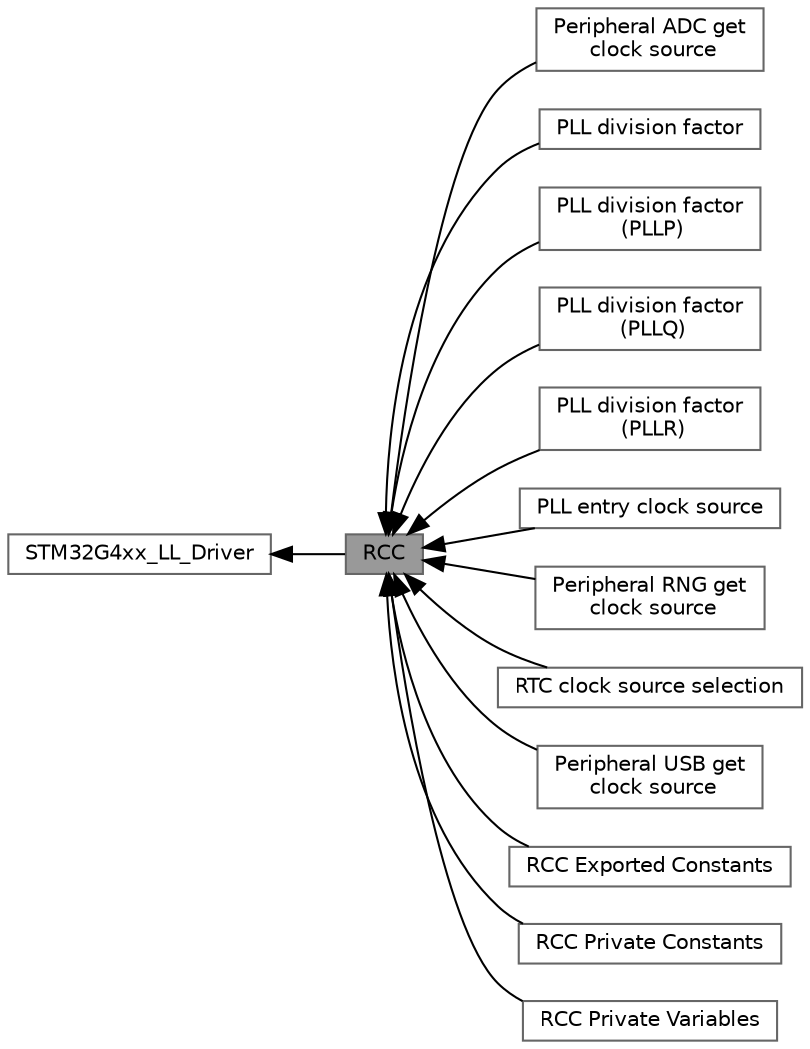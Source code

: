 digraph "RCC"
{
 // LATEX_PDF_SIZE
  bgcolor="transparent";
  edge [fontname=Helvetica,fontsize=10,labelfontname=Helvetica,labelfontsize=10];
  node [fontname=Helvetica,fontsize=10,shape=box,height=0.2,width=0.4];
  rankdir=LR;
  Node1 [label="RCC",height=0.2,width=0.4,color="gray40", fillcolor="grey60", style="filled", fontcolor="black",tooltip=" "];
  Node8 [label="Peripheral ADC get\l clock source",height=0.2,width=0.4,color="grey40", fillcolor="white", style="filled",URL="$group___r_c_c___l_l___e_c___a_d_c.html",tooltip=" "];
  Node11 [label="PLL division factor",height=0.2,width=0.4,color="grey40", fillcolor="white", style="filled",URL="$group___r_c_c___l_l___e_c___p_l_l_m___d_i_v.html",tooltip=" "];
  Node13 [label="PLL division factor\l (PLLP)",height=0.2,width=0.4,color="grey40", fillcolor="white", style="filled",URL="$group___r_c_c___l_l___e_c___p_l_l_p___d_i_v.html",tooltip=" "];
  Node14 [label="PLL division factor\l (PLLQ)",height=0.2,width=0.4,color="grey40", fillcolor="white", style="filled",URL="$group___r_c_c___l_l___e_c___p_l_l_q___d_i_v.html",tooltip=" "];
  Node12 [label="PLL division factor\l (PLLR)",height=0.2,width=0.4,color="grey40", fillcolor="white", style="filled",URL="$group___r_c_c___l_l___e_c___p_l_l_r___d_i_v.html",tooltip=" "];
  Node10 [label="PLL entry clock source",height=0.2,width=0.4,color="grey40", fillcolor="white", style="filled",URL="$group___r_c_c___l_l___e_c___p_l_l_s_o_u_r_c_e.html",tooltip=" "];
  Node6 [label="Peripheral RNG get\l clock source",height=0.2,width=0.4,color="grey40", fillcolor="white", style="filled",URL="$group___r_c_c___l_l___e_c___r_n_g.html",tooltip=" "];
  Node9 [label="RTC clock source selection",height=0.2,width=0.4,color="grey40", fillcolor="white", style="filled",URL="$group___r_c_c___l_l___e_c___r_t_c___c_l_k_s_o_u_r_c_e.html",tooltip=" "];
  Node7 [label="Peripheral USB get\l clock source",height=0.2,width=0.4,color="grey40", fillcolor="white", style="filled",URL="$group___r_c_c___l_l___e_c___u_s_b.html",tooltip=" "];
  Node5 [label="RCC Exported Constants",height=0.2,width=0.4,color="grey40", fillcolor="white", style="filled",URL="$group___r_c_c___l_l___exported___constants.html",tooltip=" "];
  Node4 [label="RCC Private Constants",height=0.2,width=0.4,color="grey40", fillcolor="white", style="filled",URL="$group___r_c_c___l_l___private___constants.html",tooltip=" "];
  Node3 [label="RCC Private Variables",height=0.2,width=0.4,color="grey40", fillcolor="white", style="filled",URL="$group___r_c_c___l_l___private___variables.html",tooltip=" "];
  Node2 [label="STM32G4xx_LL_Driver",height=0.2,width=0.4,color="grey40", fillcolor="white", style="filled",URL="$group___s_t_m32_g4xx___l_l___driver.html",tooltip=" "];
  Node2->Node1 [shape=plaintext, dir="back", style="solid"];
  Node1->Node3 [shape=plaintext, dir="back", style="solid"];
  Node1->Node4 [shape=plaintext, dir="back", style="solid"];
  Node1->Node5 [shape=plaintext, dir="back", style="solid"];
  Node1->Node6 [shape=plaintext, dir="back", style="solid"];
  Node1->Node7 [shape=plaintext, dir="back", style="solid"];
  Node1->Node8 [shape=plaintext, dir="back", style="solid"];
  Node1->Node9 [shape=plaintext, dir="back", style="solid"];
  Node1->Node10 [shape=plaintext, dir="back", style="solid"];
  Node1->Node11 [shape=plaintext, dir="back", style="solid"];
  Node1->Node12 [shape=plaintext, dir="back", style="solid"];
  Node1->Node13 [shape=plaintext, dir="back", style="solid"];
  Node1->Node14 [shape=plaintext, dir="back", style="solid"];
}
